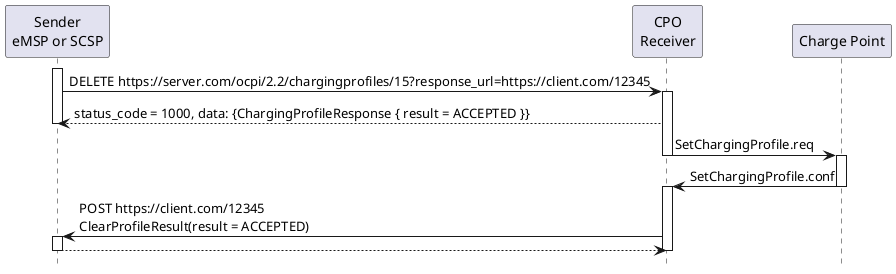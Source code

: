 @startuml
hide footbox

participant "Sender\neMSP or SCSP" as eMSP
participant "CPO\nReceiver" as CPO
participant "Charge Point" as CP

activate eMSP
eMSP -> CPO: DELETE https:~//server.com/ocpi/2.2/chargingprofiles/15?response_url=https:~//client.com/12345
activate CPO
CPO  --> eMSP: status_code = 1000, data: {ChargingProfileResponse { result = ACCEPTED }}
deactivate eMSP

CPO  ->  CP:   SetChargingProfile.req
deactivate CPO
activate CP
CP   ->  CPO:  SetChargingProfile.conf
deactivate CP
activate CPO
CPO  ->  eMSP: POST https:~//client.com/12345\nClearProfileResult(result = ACCEPTED)
activate eMSP
eMSP --> CPO:
deactivate CPO
deactivate eMSP

@enduml
